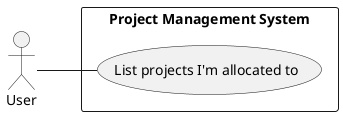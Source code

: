 @startuml
left to right direction

"User"

rectangle "Project Management System"{
"User" -- (List projects I'm allocated to)
}

@enduml